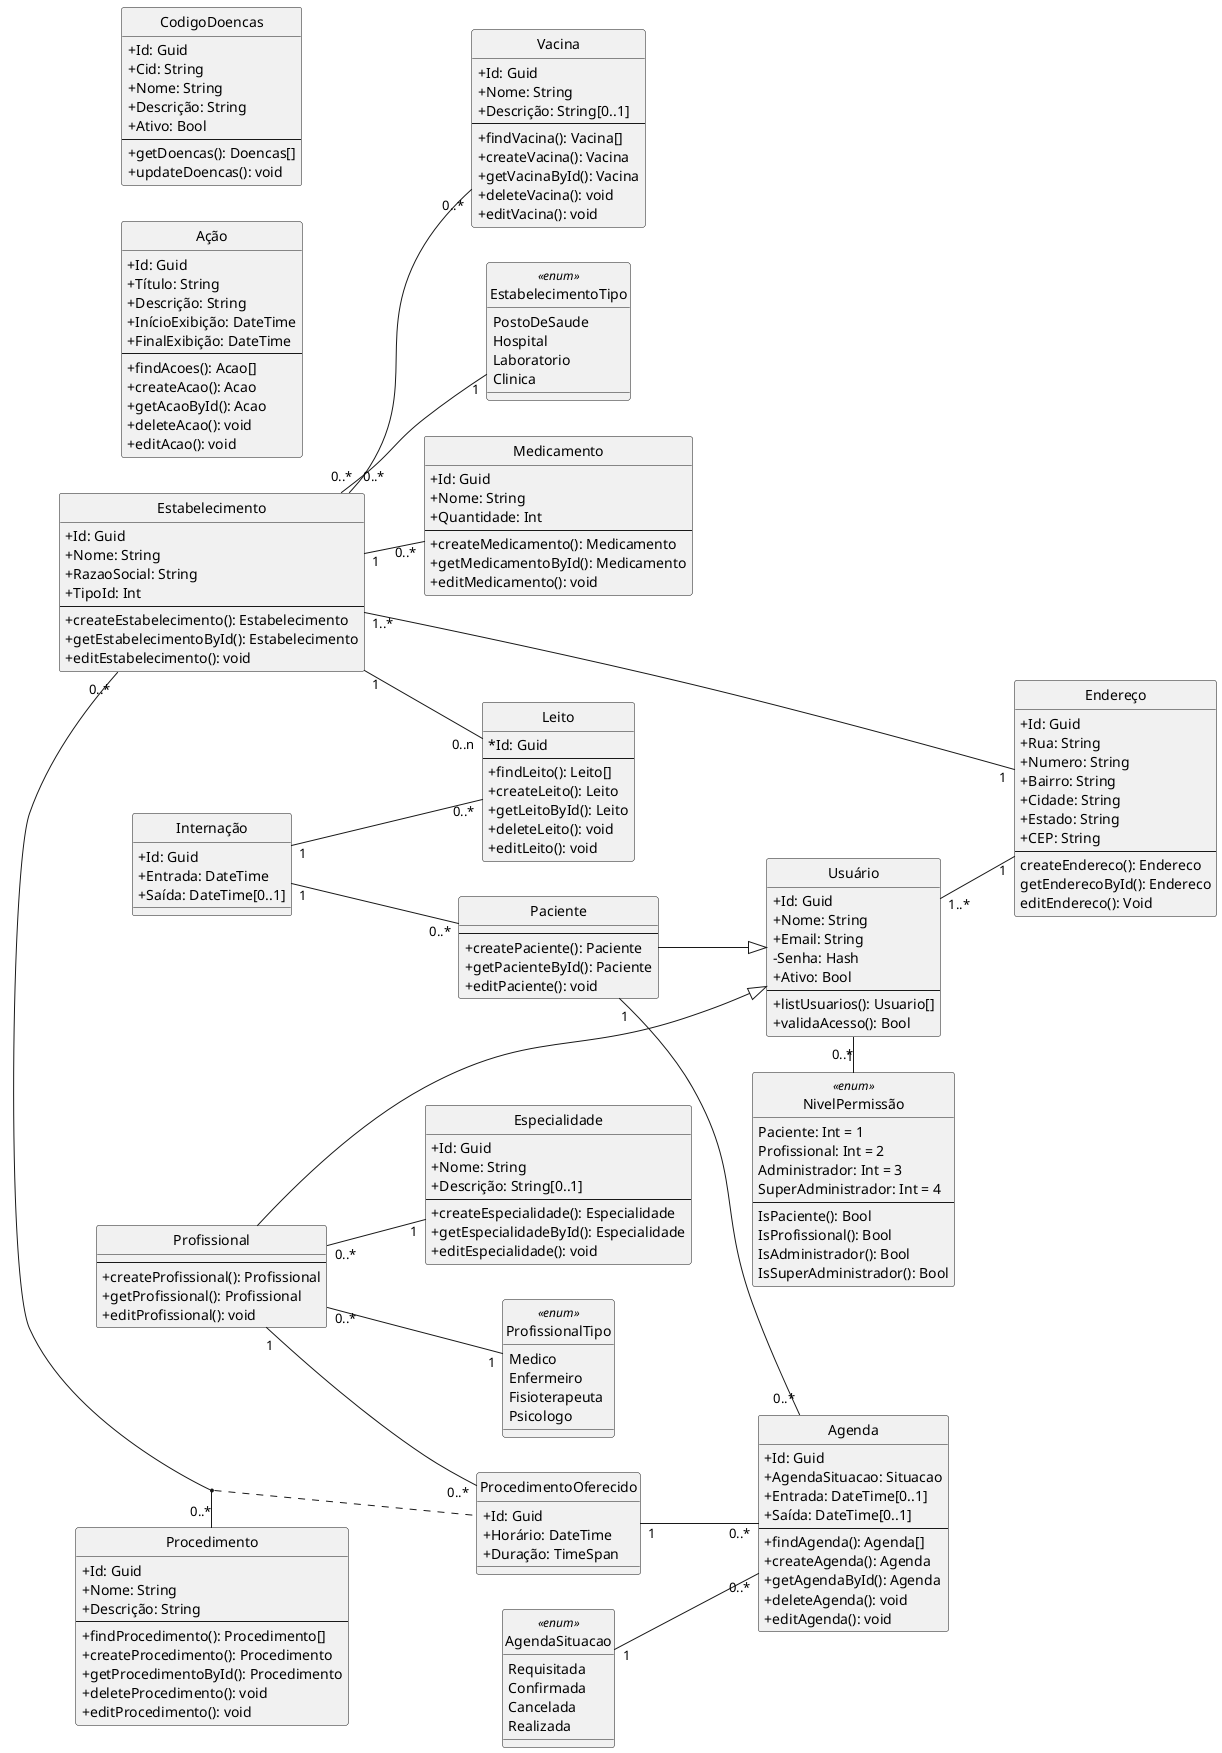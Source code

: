 @startuml Classes
left to right direction

' hide the spot
hide circle

' avoid problems with angled crows feet
' skinparam linetype ortho

' hide visibility icon
skinparam classAttributeIconSize 0

class "Endereço" as endereco {
  +Id: Guid
  +Rua: String 
  +Numero: String 
  +Bairro: String 
  +Cidade: String 
  +Estado: String 
  +CEP: String
  --
  createEndereco(): Endereco
  getEnderecoById(): Endereco
  editEndereco(): Void
}

enum "NivelPermissão" as permissao <<enum>> {
    Paciente: Int = 1
    Profissional: Int = 2
    Administrador: Int = 3
    SuperAdministrador: Int = 4
    --
    IsPaciente(): Bool
    IsProfissional(): Bool
    IsAdministrador(): Bool
    IsSuperAdministrador(): Bool
}

class "Usuário" as usuario {
  +Id: Guid
  +Nome: String
  +Email: String
  -Senha: Hash
  +Ativo: Bool
  --
  +listUsuarios(): Usuario[]
  +validaAcesso(): Bool
}

usuario "0..*"-"1" permissao
usuario "1..*"--"1" endereco

class "Paciente" as paciente {
  --
  +createPaciente(): Paciente
  +getPacienteById(): Paciente
  +editPaciente(): void
}

paciente --|> usuario

class "Profissional" as profissional {
  --
  +createProfissional(): Profissional
  +getProfissional(): Profissional
  +editProfissional(): void
}

profissional --|> usuario

class "Especialidade" as especialidade {
  +Id: Guid
  +Nome: String
  +Descrição: String[0..1]
  --
  +createEspecialidade(): Especialidade
  +getEspecialidadeById(): Especialidade
  +editEspecialidade(): void
}

profissional "0..*"--"1" especialidade

enum "ProfissionalTipo" as profissional_tipo <<enum>> {
    Medico
    Enfermeiro
    Fisioterapeuta
    Psicologo
}

profissional "0..*"--"1" profissional_tipo

class "Estabelecimento" as estabelecimento {
  +Id: Guid
  +Nome: String
  +RazaoSocial: String
  +TipoId: Int
  --
  +createEstabelecimento(): Estabelecimento
  +getEstabelecimentoById(): Estabelecimento
  +editEstabelecimento(): void
}

estabelecimento "1..*"--"1" endereco

enum "EstabelecimentoTipo" as estabelecimento_tipo <<enum>> {
    PostoDeSaude
    Hospital
    Laboratorio
    Clinica
}

estabelecimento "0..*"--"1" estabelecimento_tipo

class "Medicamento" as medicamento {
  +Id: Guid
  +Nome: String
  +Quantidade: Int
  --
  +createMedicamento(): Medicamento
  +getMedicamentoById(): Medicamento
  +editMedicamento(): void
}

estabelecimento "1"--"0..*" medicamento

class "Vacina" as vacina {
  +Id: Guid
  +Nome: String
  +Descrição: String[0..1]
  --
  +findVacina(): Vacina[]
  +createVacina(): Vacina
  +getVacinaById(): Vacina
  +deleteVacina(): void
  +editVacina(): void
}

estabelecimento "0..*"--"0..*" vacina

class "Procedimento" as procedimento {
  +Id: Guid
  +Nome: String
  +Descrição: String
  --
  +findProcedimento(): Procedimento[]
  +createProcedimento(): Procedimento
  +getProcedimentoById(): Procedimento
  +deleteProcedimento(): void
  +editProcedimento(): void
}

estabelecimento "0..*"-"0..*" procedimento

class "ProcedimentoOferecido" as proc_oferecido {
  +Id: Guid
  +Horário: DateTime
  +Duração: TimeSpan
}

(estabelecimento, procedimento) . proc_oferecido
profissional "1"--"0..*" proc_oferecido

enum "AgendaSituacao" as agenda_situacao <<enum>> {
    Requisitada
    Confirmada
    Cancelada
    Realizada
}

class "Agenda" as agenda {
  +Id: Guid
  +AgendaSituacao: Situacao
  +Entrada: DateTime[0..1]
  +Saída: DateTime[0..1]
  --
  +findAgenda(): Agenda[]
  +createAgenda(): Agenda
  +getAgendaById(): Agenda
  +deleteAgenda(): void
  +editAgenda(): void
}

agenda_situacao "1"--"0..*" agenda
paciente "1"--"0..*" agenda
proc_oferecido "1"--"0..*" agenda

class "Leito" as leito {
  *Id: Guid
  --
  +findLeito(): Leito[]
  +createLeito(): Leito
  +getLeitoById(): Leito
  +deleteLeito(): void
  +editLeito(): void
}

estabelecimento "1"--"0..n" leito

class "Internação" as internacao {
  +Id: Guid
  +Entrada: DateTime
  +Saída: DateTime[0..1]
}

internacao "1"--"0..*" leito
internacao "1"--"0..*" paciente

class "Ação" as acao {
  +Id: Guid
  +Título: String
  +Descrição: String
  +InícioExibição: DateTime
  +FinalExibição: DateTime
  --
  +findAcoes(): Acao[]
  +createAcao(): Acao
  +getAcaoById(): Acao
  +deleteAcao(): void
  +editAcao(): void
}

class "CodigoDoencas" as doencas {
  +Id: Guid
  +Cid: String
  +Nome: String
  +Descrição: String
  +Ativo: Bool
  --
  +getDoencas(): Doencas[]
  +updateDoencas(): void
}

@enduml